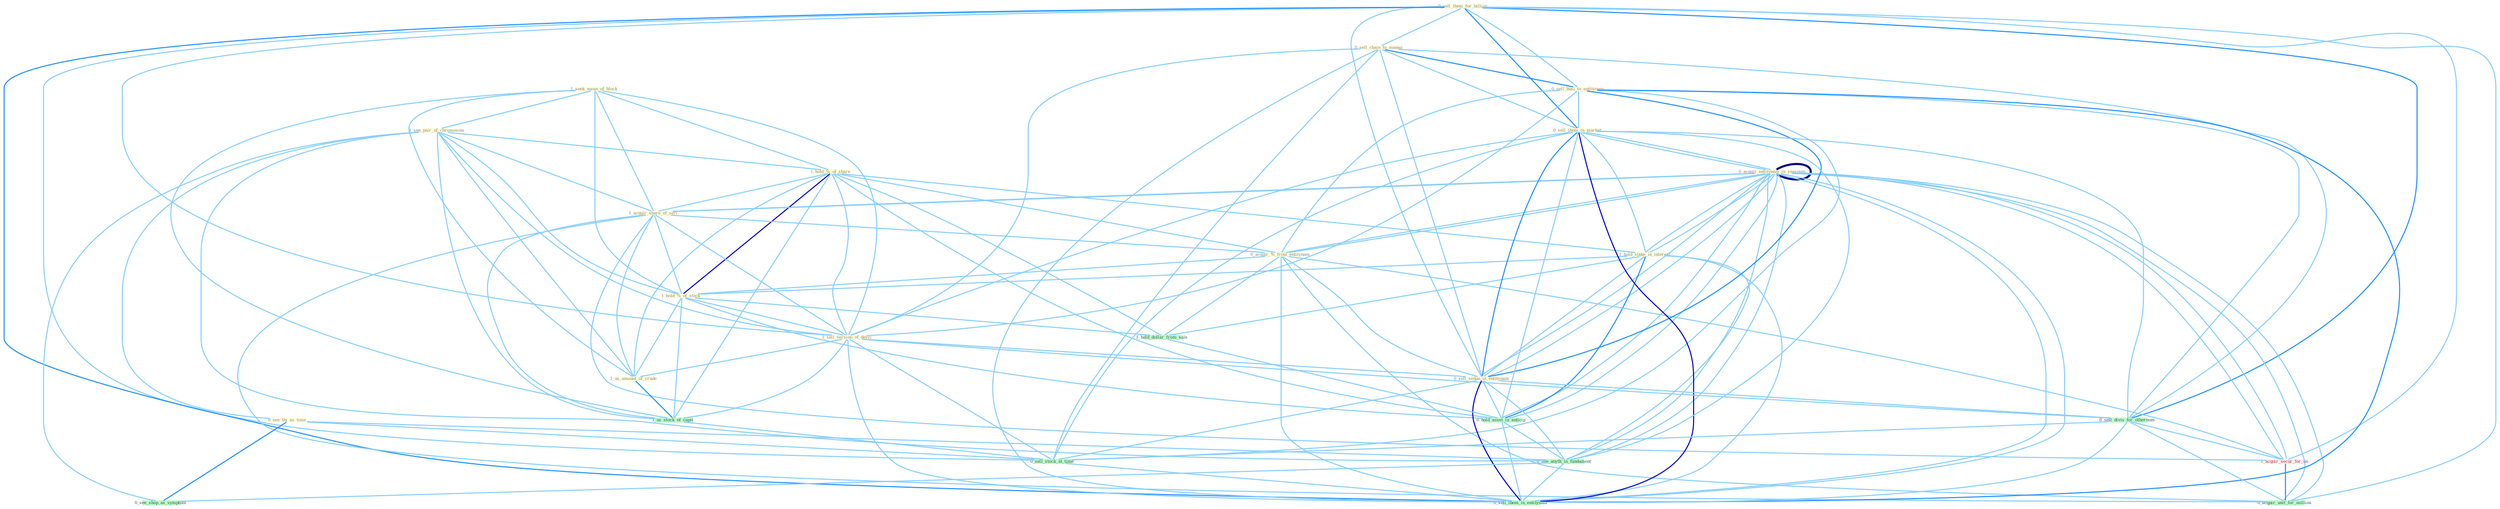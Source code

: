 Graph G{ 
    node
    [shape=polygon,style=filled,width=.5,height=.06,color="#BDFCC9",fixedsize=true,fontsize=4,
    fontcolor="#2f4f4f"];
    {node
    [color="#ffffe0", fontcolor="#8b7d6b"] "0_sell_them_for_billion " "1_seek_mean_of_block " "1_see_pair_of_chromosom " "0_acquir_entitynam_in_yearnum " "1_hold_%_of_share " "1_acquir_share_of_seri " "1_hold_stake_in_interest " "0_sell_chain_to_manag " "0_acquir_%_from_entitynam " "1_hold_%_of_stock " "0_see_thi_as_time " "0_sell_busi_to_entitynam " "0_sell_them_in_market " "1_sell_version_of_devic " "0_acquir_entitynam_in_yearnum " "0_sell_sedan_in_entitynam " "1_us_amount_of_crude "}
{node [color="#fff0f5", fontcolor="#b22222"] "1_acquir_secur_for_an "}
edge [color="#B0E2FF"];

	"0_sell_them_for_billion " -- "0_sell_chain_to_manag " [w="1", color="#87cefa" ];
	"0_sell_them_for_billion " -- "0_sell_busi_to_entitynam " [w="1", color="#87cefa" ];
	"0_sell_them_for_billion " -- "0_sell_them_in_market " [w="2", color="#1e90ff" , len=0.8];
	"0_sell_them_for_billion " -- "1_sell_version_of_devic " [w="1", color="#87cefa" ];
	"0_sell_them_for_billion " -- "0_sell_sedan_in_entitynam " [w="1", color="#87cefa" ];
	"0_sell_them_for_billion " -- "0_sell_divis_for_othernum " [w="2", color="#1e90ff" , len=0.8];
	"0_sell_them_for_billion " -- "1_acquir_secur_for_an " [w="1", color="#87cefa" ];
	"0_sell_them_for_billion " -- "0_sell_stock_at_time " [w="1", color="#87cefa" ];
	"0_sell_them_for_billion " -- "0_acquir_unit_for_million " [w="1", color="#87cefa" ];
	"0_sell_them_for_billion " -- "0_sell_them_in_entitynam " [w="2", color="#1e90ff" , len=0.8];
	"1_seek_mean_of_block " -- "1_see_pair_of_chromosom " [w="1", color="#87cefa" ];
	"1_seek_mean_of_block " -- "1_hold_%_of_share " [w="1", color="#87cefa" ];
	"1_seek_mean_of_block " -- "1_acquir_share_of_seri " [w="1", color="#87cefa" ];
	"1_seek_mean_of_block " -- "1_hold_%_of_stock " [w="1", color="#87cefa" ];
	"1_seek_mean_of_block " -- "1_sell_version_of_devic " [w="1", color="#87cefa" ];
	"1_seek_mean_of_block " -- "1_us_amount_of_crude " [w="1", color="#87cefa" ];
	"1_seek_mean_of_block " -- "1_us_stock_of_capit " [w="1", color="#87cefa" ];
	"1_see_pair_of_chromosom " -- "1_hold_%_of_share " [w="1", color="#87cefa" ];
	"1_see_pair_of_chromosom " -- "1_acquir_share_of_seri " [w="1", color="#87cefa" ];
	"1_see_pair_of_chromosom " -- "1_hold_%_of_stock " [w="1", color="#87cefa" ];
	"1_see_pair_of_chromosom " -- "0_see_thi_as_time " [w="1", color="#87cefa" ];
	"1_see_pair_of_chromosom " -- "1_sell_version_of_devic " [w="1", color="#87cefa" ];
	"1_see_pair_of_chromosom " -- "1_us_amount_of_crude " [w="1", color="#87cefa" ];
	"1_see_pair_of_chromosom " -- "1_us_stock_of_capit " [w="1", color="#87cefa" ];
	"1_see_pair_of_chromosom " -- "0_see_anyth_in_fundament " [w="1", color="#87cefa" ];
	"1_see_pair_of_chromosom " -- "0_see_shop_as_symptom " [w="1", color="#87cefa" ];
	"0_acquir_entitynam_in_yearnum " -- "1_acquir_share_of_seri " [w="1", color="#87cefa" ];
	"0_acquir_entitynam_in_yearnum " -- "1_hold_stake_in_interest " [w="1", color="#87cefa" ];
	"0_acquir_entitynam_in_yearnum " -- "0_acquir_%_from_entitynam " [w="1", color="#87cefa" ];
	"0_acquir_entitynam_in_yearnum " -- "0_sell_them_in_market " [w="1", color="#87cefa" ];
	"0_acquir_entitynam_in_yearnum " -- "0_acquir_entitynam_in_yearnum " [w="4", style=bold, color="#000080", len=0.4];
	"0_acquir_entitynam_in_yearnum " -- "0_sell_sedan_in_entitynam " [w="1", color="#87cefa" ];
	"0_acquir_entitynam_in_yearnum " -- "1_acquir_secur_for_an " [w="1", color="#87cefa" ];
	"0_acquir_entitynam_in_yearnum " -- "0_hold_asset_in_anticip " [w="1", color="#87cefa" ];
	"0_acquir_entitynam_in_yearnum " -- "0_see_anyth_in_fundament " [w="1", color="#87cefa" ];
	"0_acquir_entitynam_in_yearnum " -- "0_acquir_unit_for_million " [w="1", color="#87cefa" ];
	"0_acquir_entitynam_in_yearnum " -- "0_sell_them_in_entitynam " [w="1", color="#87cefa" ];
	"1_hold_%_of_share " -- "1_acquir_share_of_seri " [w="1", color="#87cefa" ];
	"1_hold_%_of_share " -- "1_hold_stake_in_interest " [w="1", color="#87cefa" ];
	"1_hold_%_of_share " -- "0_acquir_%_from_entitynam " [w="1", color="#87cefa" ];
	"1_hold_%_of_share " -- "1_hold_%_of_stock " [w="3", color="#0000cd" , len=0.6];
	"1_hold_%_of_share " -- "1_sell_version_of_devic " [w="1", color="#87cefa" ];
	"1_hold_%_of_share " -- "1_us_amount_of_crude " [w="1", color="#87cefa" ];
	"1_hold_%_of_share " -- "1_us_stock_of_capit " [w="1", color="#87cefa" ];
	"1_hold_%_of_share " -- "1_hold_dollar_from_sale " [w="1", color="#87cefa" ];
	"1_hold_%_of_share " -- "0_hold_asset_in_anticip " [w="1", color="#87cefa" ];
	"1_acquir_share_of_seri " -- "0_acquir_%_from_entitynam " [w="1", color="#87cefa" ];
	"1_acquir_share_of_seri " -- "1_hold_%_of_stock " [w="1", color="#87cefa" ];
	"1_acquir_share_of_seri " -- "1_sell_version_of_devic " [w="1", color="#87cefa" ];
	"1_acquir_share_of_seri " -- "0_acquir_entitynam_in_yearnum " [w="1", color="#87cefa" ];
	"1_acquir_share_of_seri " -- "1_us_amount_of_crude " [w="1", color="#87cefa" ];
	"1_acquir_share_of_seri " -- "1_acquir_secur_for_an " [w="1", color="#87cefa" ];
	"1_acquir_share_of_seri " -- "1_us_stock_of_capit " [w="1", color="#87cefa" ];
	"1_acquir_share_of_seri " -- "0_acquir_unit_for_million " [w="1", color="#87cefa" ];
	"1_hold_stake_in_interest " -- "1_hold_%_of_stock " [w="1", color="#87cefa" ];
	"1_hold_stake_in_interest " -- "0_sell_them_in_market " [w="1", color="#87cefa" ];
	"1_hold_stake_in_interest " -- "0_acquir_entitynam_in_yearnum " [w="1", color="#87cefa" ];
	"1_hold_stake_in_interest " -- "0_sell_sedan_in_entitynam " [w="1", color="#87cefa" ];
	"1_hold_stake_in_interest " -- "1_hold_dollar_from_sale " [w="1", color="#87cefa" ];
	"1_hold_stake_in_interest " -- "0_hold_asset_in_anticip " [w="2", color="#1e90ff" , len=0.8];
	"1_hold_stake_in_interest " -- "0_see_anyth_in_fundament " [w="1", color="#87cefa" ];
	"1_hold_stake_in_interest " -- "0_sell_them_in_entitynam " [w="1", color="#87cefa" ];
	"0_sell_chain_to_manag " -- "0_sell_busi_to_entitynam " [w="2", color="#1e90ff" , len=0.8];
	"0_sell_chain_to_manag " -- "0_sell_them_in_market " [w="1", color="#87cefa" ];
	"0_sell_chain_to_manag " -- "1_sell_version_of_devic " [w="1", color="#87cefa" ];
	"0_sell_chain_to_manag " -- "0_sell_sedan_in_entitynam " [w="1", color="#87cefa" ];
	"0_sell_chain_to_manag " -- "0_sell_divis_for_othernum " [w="1", color="#87cefa" ];
	"0_sell_chain_to_manag " -- "0_sell_stock_at_time " [w="1", color="#87cefa" ];
	"0_sell_chain_to_manag " -- "0_sell_them_in_entitynam " [w="1", color="#87cefa" ];
	"0_acquir_%_from_entitynam " -- "1_hold_%_of_stock " [w="1", color="#87cefa" ];
	"0_acquir_%_from_entitynam " -- "0_sell_busi_to_entitynam " [w="1", color="#87cefa" ];
	"0_acquir_%_from_entitynam " -- "0_acquir_entitynam_in_yearnum " [w="1", color="#87cefa" ];
	"0_acquir_%_from_entitynam " -- "0_sell_sedan_in_entitynam " [w="1", color="#87cefa" ];
	"0_acquir_%_from_entitynam " -- "1_acquir_secur_for_an " [w="1", color="#87cefa" ];
	"0_acquir_%_from_entitynam " -- "1_hold_dollar_from_sale " [w="1", color="#87cefa" ];
	"0_acquir_%_from_entitynam " -- "0_acquir_unit_for_million " [w="1", color="#87cefa" ];
	"0_acquir_%_from_entitynam " -- "0_sell_them_in_entitynam " [w="1", color="#87cefa" ];
	"1_hold_%_of_stock " -- "1_sell_version_of_devic " [w="1", color="#87cefa" ];
	"1_hold_%_of_stock " -- "1_us_amount_of_crude " [w="1", color="#87cefa" ];
	"1_hold_%_of_stock " -- "1_us_stock_of_capit " [w="1", color="#87cefa" ];
	"1_hold_%_of_stock " -- "1_hold_dollar_from_sale " [w="1", color="#87cefa" ];
	"1_hold_%_of_stock " -- "0_hold_asset_in_anticip " [w="1", color="#87cefa" ];
	"0_see_thi_as_time " -- "0_sell_stock_at_time " [w="1", color="#87cefa" ];
	"0_see_thi_as_time " -- "0_see_anyth_in_fundament " [w="1", color="#87cefa" ];
	"0_see_thi_as_time " -- "0_see_shop_as_symptom " [w="2", color="#1e90ff" , len=0.8];
	"0_sell_busi_to_entitynam " -- "0_sell_them_in_market " [w="1", color="#87cefa" ];
	"0_sell_busi_to_entitynam " -- "1_sell_version_of_devic " [w="1", color="#87cefa" ];
	"0_sell_busi_to_entitynam " -- "0_sell_sedan_in_entitynam " [w="2", color="#1e90ff" , len=0.8];
	"0_sell_busi_to_entitynam " -- "0_sell_divis_for_othernum " [w="1", color="#87cefa" ];
	"0_sell_busi_to_entitynam " -- "0_sell_stock_at_time " [w="1", color="#87cefa" ];
	"0_sell_busi_to_entitynam " -- "0_sell_them_in_entitynam " [w="2", color="#1e90ff" , len=0.8];
	"0_sell_them_in_market " -- "1_sell_version_of_devic " [w="1", color="#87cefa" ];
	"0_sell_them_in_market " -- "0_acquir_entitynam_in_yearnum " [w="1", color="#87cefa" ];
	"0_sell_them_in_market " -- "0_sell_sedan_in_entitynam " [w="2", color="#1e90ff" , len=0.8];
	"0_sell_them_in_market " -- "0_sell_divis_for_othernum " [w="1", color="#87cefa" ];
	"0_sell_them_in_market " -- "0_hold_asset_in_anticip " [w="1", color="#87cefa" ];
	"0_sell_them_in_market " -- "0_sell_stock_at_time " [w="1", color="#87cefa" ];
	"0_sell_them_in_market " -- "0_see_anyth_in_fundament " [w="1", color="#87cefa" ];
	"0_sell_them_in_market " -- "0_sell_them_in_entitynam " [w="3", color="#0000cd" , len=0.6];
	"1_sell_version_of_devic " -- "0_sell_sedan_in_entitynam " [w="1", color="#87cefa" ];
	"1_sell_version_of_devic " -- "1_us_amount_of_crude " [w="1", color="#87cefa" ];
	"1_sell_version_of_devic " -- "0_sell_divis_for_othernum " [w="1", color="#87cefa" ];
	"1_sell_version_of_devic " -- "1_us_stock_of_capit " [w="1", color="#87cefa" ];
	"1_sell_version_of_devic " -- "0_sell_stock_at_time " [w="1", color="#87cefa" ];
	"1_sell_version_of_devic " -- "0_sell_them_in_entitynam " [w="1", color="#87cefa" ];
	"0_acquir_entitynam_in_yearnum " -- "0_sell_sedan_in_entitynam " [w="1", color="#87cefa" ];
	"0_acquir_entitynam_in_yearnum " -- "1_acquir_secur_for_an " [w="1", color="#87cefa" ];
	"0_acquir_entitynam_in_yearnum " -- "0_hold_asset_in_anticip " [w="1", color="#87cefa" ];
	"0_acquir_entitynam_in_yearnum " -- "0_see_anyth_in_fundament " [w="1", color="#87cefa" ];
	"0_acquir_entitynam_in_yearnum " -- "0_acquir_unit_for_million " [w="1", color="#87cefa" ];
	"0_acquir_entitynam_in_yearnum " -- "0_sell_them_in_entitynam " [w="1", color="#87cefa" ];
	"0_sell_sedan_in_entitynam " -- "0_sell_divis_for_othernum " [w="1", color="#87cefa" ];
	"0_sell_sedan_in_entitynam " -- "0_hold_asset_in_anticip " [w="1", color="#87cefa" ];
	"0_sell_sedan_in_entitynam " -- "0_sell_stock_at_time " [w="1", color="#87cefa" ];
	"0_sell_sedan_in_entitynam " -- "0_see_anyth_in_fundament " [w="1", color="#87cefa" ];
	"0_sell_sedan_in_entitynam " -- "0_sell_them_in_entitynam " [w="3", color="#0000cd" , len=0.6];
	"1_us_amount_of_crude " -- "1_us_stock_of_capit " [w="2", color="#1e90ff" , len=0.8];
	"0_sell_divis_for_othernum " -- "1_acquir_secur_for_an " [w="1", color="#87cefa" ];
	"0_sell_divis_for_othernum " -- "0_sell_stock_at_time " [w="1", color="#87cefa" ];
	"0_sell_divis_for_othernum " -- "0_acquir_unit_for_million " [w="1", color="#87cefa" ];
	"0_sell_divis_for_othernum " -- "0_sell_them_in_entitynam " [w="1", color="#87cefa" ];
	"1_acquir_secur_for_an " -- "0_acquir_unit_for_million " [w="2", color="#1e90ff" , len=0.8];
	"1_us_stock_of_capit " -- "0_sell_stock_at_time " [w="1", color="#87cefa" ];
	"1_hold_dollar_from_sale " -- "0_hold_asset_in_anticip " [w="1", color="#87cefa" ];
	"0_hold_asset_in_anticip " -- "0_see_anyth_in_fundament " [w="1", color="#87cefa" ];
	"0_hold_asset_in_anticip " -- "0_sell_them_in_entitynam " [w="1", color="#87cefa" ];
	"0_sell_stock_at_time " -- "0_sell_them_in_entitynam " [w="1", color="#87cefa" ];
	"0_see_anyth_in_fundament " -- "0_see_shop_as_symptom " [w="1", color="#87cefa" ];
	"0_see_anyth_in_fundament " -- "0_sell_them_in_entitynam " [w="1", color="#87cefa" ];
}